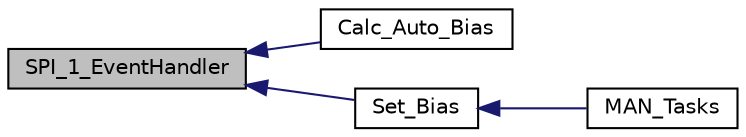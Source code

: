 digraph "SPI_1_EventHandler"
{
  edge [fontname="Helvetica",fontsize="10",labelfontname="Helvetica",labelfontsize="10"];
  node [fontname="Helvetica",fontsize="10",shape=record];
  rankdir="LR";
  Node1884 [label="SPI_1_EventHandler",height=0.2,width=0.4,color="black", fillcolor="grey75", style="filled", fontcolor="black"];
  Node1884 -> Node1885 [dir="back",color="midnightblue",fontsize="10",style="solid",fontname="Helvetica"];
  Node1885 [label="Calc_Auto_Bias",height=0.2,width=0.4,color="black", fillcolor="white", style="filled",URL="$man_8h.html#a79c8991934c8f0d67abdbe2b4f26e592"];
  Node1884 -> Node1886 [dir="back",color="midnightblue",fontsize="10",style="solid",fontname="Helvetica"];
  Node1886 [label="Set_Bias",height=0.2,width=0.4,color="black", fillcolor="white", style="filled",URL="$man_8h.html#a7355c6632ff2d461ff086c99ed3dcc15"];
  Node1886 -> Node1887 [dir="back",color="midnightblue",fontsize="10",style="solid",fontname="Helvetica"];
  Node1887 [label="MAN_Tasks",height=0.2,width=0.4,color="black", fillcolor="white", style="filled",URL="$man_8h.html#aee1e768706fd21921cca7b874ff4f232"];
}
